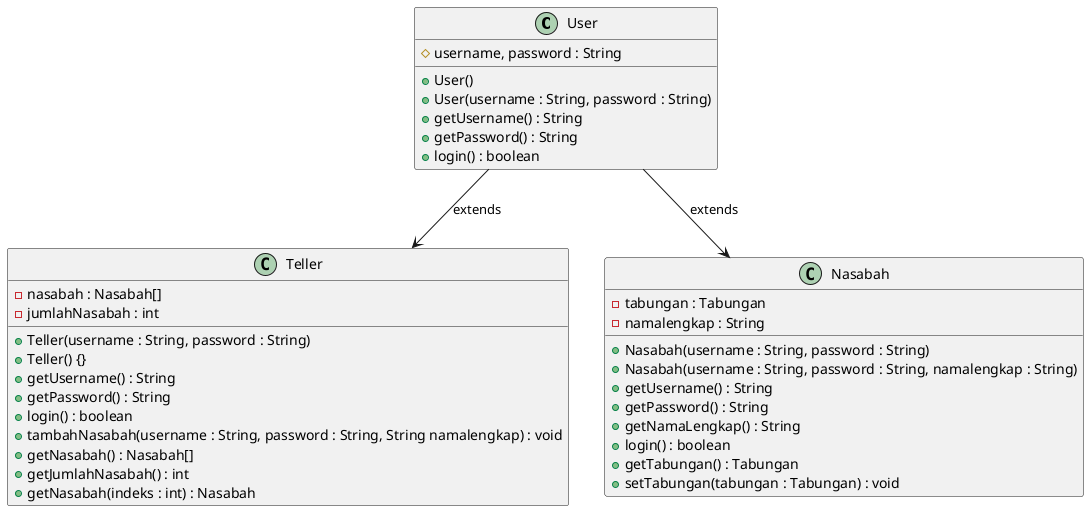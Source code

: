 @startuml
'https://plantuml.com/class-diagram

class User {
    # username, password : String
    + User()
    + User(username : String, password : String)
    + getUsername() : String
    + getPassword() : String
    + login() : boolean
}
class Teller {
    - nasabah : Nasabah[]
    - jumlahNasabah : int
    + Teller(username : String, password : String)
    + Teller() {}
    + getUsername() : String
    + getPassword() : String
    + login() : boolean
    + tambahNasabah(username : String, password : String, String namalengkap) : void
    + getNasabah() : Nasabah[]
    + getJumlahNasabah() : int
    + getNasabah(indeks : int) : Nasabah
}
class Nasabah {
    - tabungan : Tabungan
    - namalengkap : String
    + Nasabah(username : String, password : String)
    + Nasabah(username : String, password : String, namalengkap : String)
    + getUsername() : String
    + getPassword() : String
    + getNamaLengkap() : String
    + login() : boolean
    + getTabungan() : Tabungan
    + setTabungan(tabungan : Tabungan) : void
}

User --> Teller : extends
User --> Nasabah : extends

@enduml